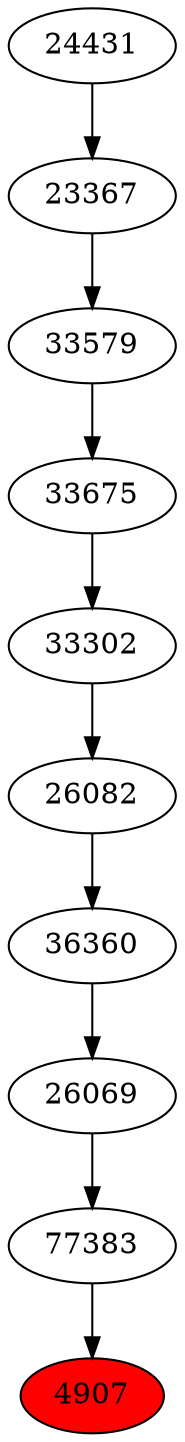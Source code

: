strict digraph{ 
4907 [label="4907" fillcolor=red style=filled]
77383 -> 4907
77383 [label="77383"]
26069 -> 77383
26069 [label="26069"]
36360 -> 26069
36360 [label="36360"]
26082 -> 36360
26082 [label="26082"]
33302 -> 26082
33302 [label="33302"]
33675 -> 33302
33675 [label="33675"]
33579 -> 33675
33579 [label="33579"]
23367 -> 33579
23367 [label="23367"]
24431 -> 23367
24431 [label="24431"]
}